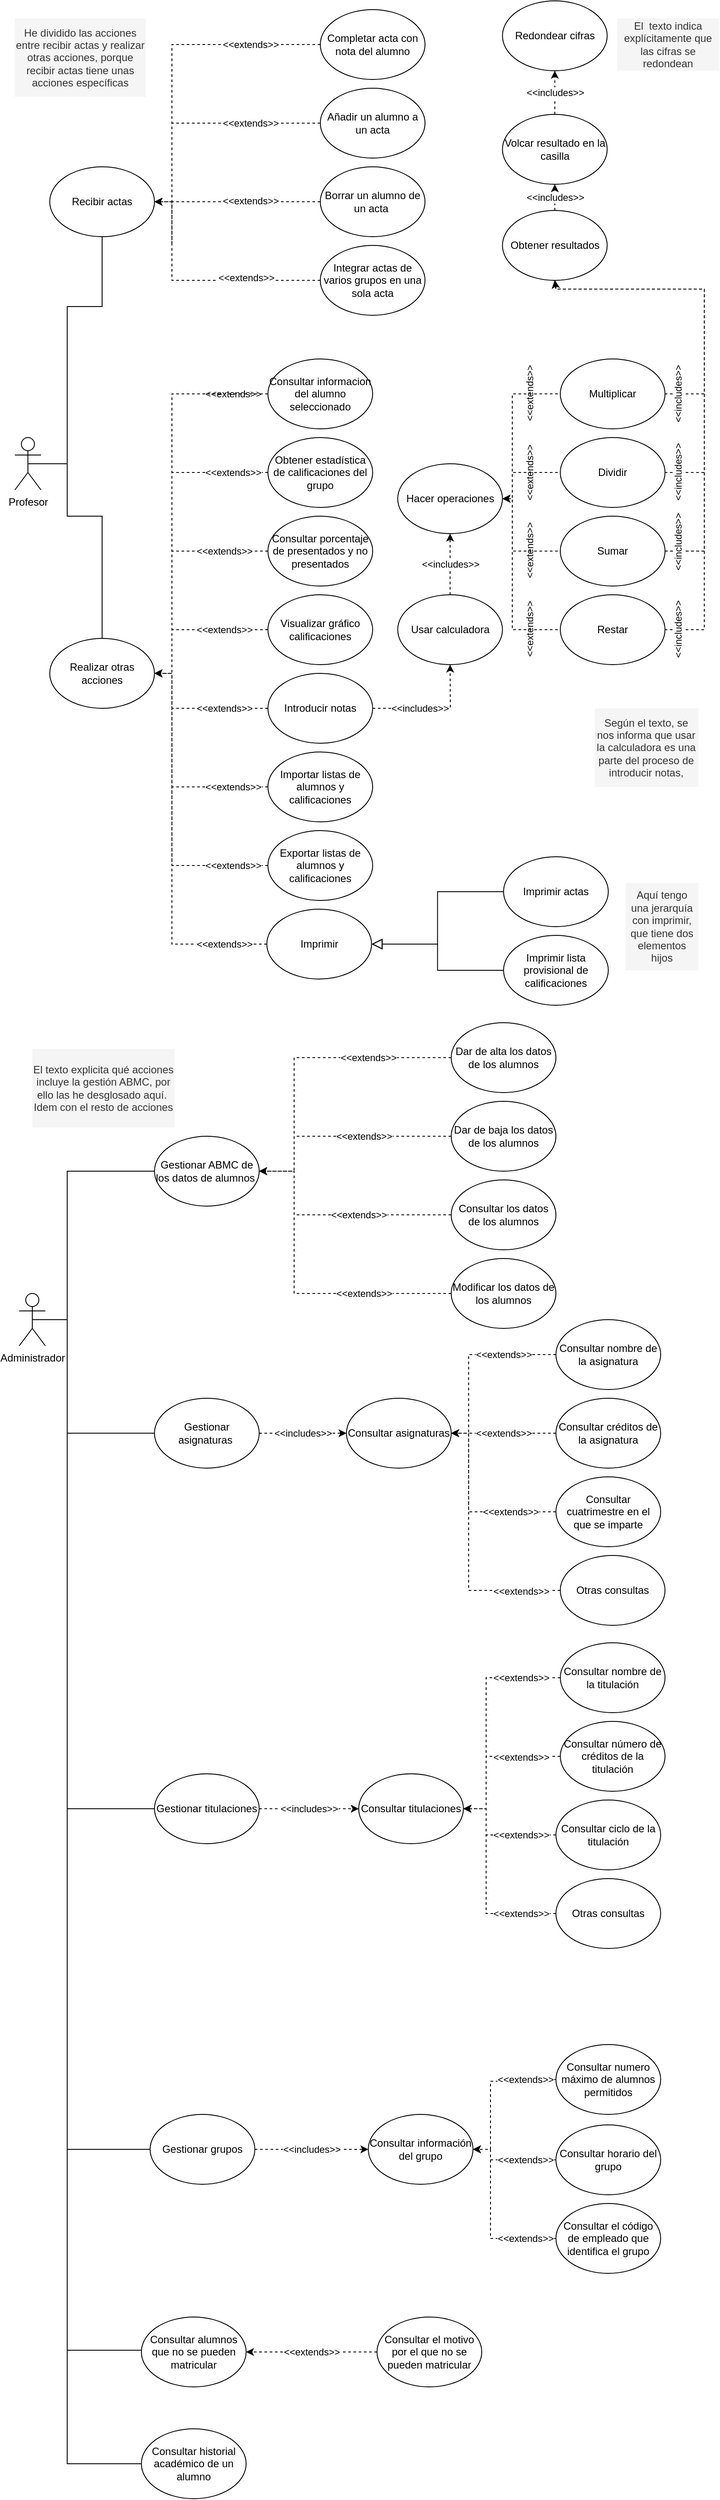 <mxfile version="21.1.2" type="device">
  <diagram name="Página-1" id="BWyiMKpto5maT0TNBfAM">
    <mxGraphModel dx="1480" dy="877" grid="1" gridSize="10" guides="1" tooltips="1" connect="1" arrows="1" fold="1" page="1" pageScale="1" pageWidth="827" pageHeight="1169" math="0" shadow="0">
      <root>
        <mxCell id="0" />
        <mxCell id="1" parent="0" />
        <mxCell id="UTyC7E6PWztFyOUnkN9j-11" value="" style="endArrow=none;html=1;rounded=0;exitX=0.5;exitY=1;exitDx=0;exitDy=0;dashed=1;entryX=1;entryY=0.5;entryDx=0;entryDy=0;endFill=0;" parent="1" source="UTyC7E6PWztFyOUnkN9j-17" target="UTyC7E6PWztFyOUnkN9j-6" edge="1">
          <mxGeometry relative="1" as="geometry">
            <mxPoint x="650" y="310" as="sourcePoint" />
            <mxPoint x="544" y="610" as="targetPoint" />
            <Array as="points">
              <mxPoint x="640" y="340" />
              <mxPoint x="810" y="340" />
              <mxPoint x="810" y="480" />
              <mxPoint x="810" y="640" />
            </Array>
          </mxGeometry>
        </mxCell>
        <mxCell id="UTyC7E6PWztFyOUnkN9j-12" value="&amp;lt;&amp;lt;extends&amp;gt;&amp;gt;" style="edgeLabel;resizable=0;html=1;align=center;verticalAlign=middle;rotation=270;" parent="UTyC7E6PWztFyOUnkN9j-11" connectable="0" vertex="1">
          <mxGeometry relative="1" as="geometry">
            <mxPoint x="-200" y="307" as="offset" />
          </mxGeometry>
        </mxCell>
        <mxCell id="UTyC7E6PWztFyOUnkN9j-15" value="" style="endArrow=none;html=1;rounded=0;dashed=1;exitX=0.5;exitY=1;exitDx=0;exitDy=0;entryX=1;entryY=0.5;entryDx=0;entryDy=0;startArrow=classic;startFill=1;endFill=0;" parent="1" source="UTyC7E6PWztFyOUnkN9j-17" target="UTyC7E6PWztFyOUnkN9j-10" edge="1">
          <mxGeometry relative="1" as="geometry">
            <mxPoint x="670" y="330" as="sourcePoint" />
            <mxPoint x="730" y="420" as="targetPoint" />
            <Array as="points">
              <mxPoint x="640" y="340" />
              <mxPoint x="720" y="340" />
              <mxPoint x="810" y="340" />
              <mxPoint x="810" y="460" />
            </Array>
          </mxGeometry>
        </mxCell>
        <mxCell id="UTyC7E6PWztFyOUnkN9j-16" value="&amp;lt;&amp;lt;extends&amp;gt;&amp;gt;" style="edgeLabel;resizable=0;html=1;align=center;verticalAlign=middle;rotation=270;" parent="UTyC7E6PWztFyOUnkN9j-15" connectable="0" vertex="1">
          <mxGeometry relative="1" as="geometry">
            <mxPoint x="-193" y="300" as="offset" />
          </mxGeometry>
        </mxCell>
        <mxCell id="feKV-zDJUrqjYpNTKVkU-38" value="" style="endArrow=classic;html=1;rounded=0;entryX=1;entryY=0.5;entryDx=0;entryDy=0;dashed=1;exitX=0;exitY=0.5;exitDx=0;exitDy=0;" parent="1" source="feKV-zDJUrqjYpNTKVkU-21" target="feKV-zDJUrqjYpNTKVkU-10" edge="1">
          <mxGeometry relative="1" as="geometry">
            <mxPoint x="365" y="580" as="sourcePoint" />
            <mxPoint x="234" y="950" as="targetPoint" />
            <Array as="points">
              <mxPoint x="200" y="550" />
              <mxPoint x="200" y="640" />
              <mxPoint x="200" y="720" />
              <mxPoint x="200" y="780" />
            </Array>
          </mxGeometry>
        </mxCell>
        <mxCell id="feKV-zDJUrqjYpNTKVkU-39" value="&amp;lt;&amp;lt;extends&amp;gt;&amp;gt;" style="edgeLabel;resizable=0;html=1;align=center;verticalAlign=middle;fillColor=#FFFFFF;" parent="feKV-zDJUrqjYpNTKVkU-38" connectable="0" vertex="1">
          <mxGeometry relative="1" as="geometry">
            <mxPoint x="70" y="-160" as="offset" />
          </mxGeometry>
        </mxCell>
        <mxCell id="feKV-zDJUrqjYpNTKVkU-36" value="" style="endArrow=classic;html=1;rounded=0;entryX=1;entryY=0.5;entryDx=0;entryDy=0;exitX=0;exitY=0.5;exitDx=0;exitDy=0;dashed=1;" parent="1" source="feKV-zDJUrqjYpNTKVkU-20" target="feKV-zDJUrqjYpNTKVkU-10" edge="1">
          <mxGeometry relative="1" as="geometry">
            <mxPoint x="549" y="590" as="sourcePoint" />
            <mxPoint x="235" y="941.6" as="targetPoint" />
            <Array as="points">
              <mxPoint x="240" y="460" />
              <mxPoint x="200" y="460" />
              <mxPoint x="200" y="480" />
              <mxPoint x="200" y="660" />
              <mxPoint x="200" y="780" />
            </Array>
          </mxGeometry>
        </mxCell>
        <mxCell id="feKV-zDJUrqjYpNTKVkU-37" value="&amp;lt;&amp;lt;extends&amp;gt;&amp;gt;" style="edgeLabel;resizable=0;html=1;align=center;verticalAlign=middle;" parent="feKV-zDJUrqjYpNTKVkU-36" connectable="0" vertex="1">
          <mxGeometry relative="1" as="geometry">
            <mxPoint x="70" y="-25" as="offset" />
          </mxGeometry>
        </mxCell>
        <mxCell id="feKV-zDJUrqjYpNTKVkU-1" value="Profesor" style="shape=umlActor;verticalLabelPosition=bottom;verticalAlign=top;html=1;outlineConnect=0;" parent="1" vertex="1">
          <mxGeometry x="20" y="510" width="30" height="60" as="geometry" />
        </mxCell>
        <mxCell id="feKV-zDJUrqjYpNTKVkU-9" style="edgeStyle=orthogonalEdgeStyle;rounded=0;orthogonalLoop=1;jettySize=auto;html=1;endArrow=none;endFill=0;entryX=0.5;entryY=0.5;entryDx=0;entryDy=0;entryPerimeter=0;exitX=0.5;exitY=1;exitDx=0;exitDy=0;" parent="1" source="feKV-zDJUrqjYpNTKVkU-2" target="feKV-zDJUrqjYpNTKVkU-1" edge="1">
          <mxGeometry relative="1" as="geometry">
            <Array as="points">
              <mxPoint x="120" y="360" />
              <mxPoint x="80" y="360" />
              <mxPoint x="80" y="540" />
            </Array>
            <mxPoint x="100" y="500" as="targetPoint" />
          </mxGeometry>
        </mxCell>
        <mxCell id="feKV-zDJUrqjYpNTKVkU-2" value="Recibir actas" style="ellipse;whiteSpace=wrap;html=1;" parent="1" vertex="1">
          <mxGeometry x="60" y="200" width="120" height="80" as="geometry" />
        </mxCell>
        <mxCell id="feKV-zDJUrqjYpNTKVkU-3" value="Completar acta con nota del alumno" style="ellipse;whiteSpace=wrap;html=1;" parent="1" vertex="1">
          <mxGeometry x="370.0" y="20.0" width="120" height="80" as="geometry" />
        </mxCell>
        <mxCell id="feKV-zDJUrqjYpNTKVkU-4" value="Añadir un alumno a un acta" style="ellipse;whiteSpace=wrap;html=1;" parent="1" vertex="1">
          <mxGeometry x="370" y="110" width="120" height="80" as="geometry" />
        </mxCell>
        <mxCell id="feKV-zDJUrqjYpNTKVkU-5" value="Borrar un alumno de un acta&amp;nbsp;" style="ellipse;whiteSpace=wrap;html=1;" parent="1" vertex="1">
          <mxGeometry x="370" y="200" width="120" height="80" as="geometry" />
        </mxCell>
        <mxCell id="feKV-zDJUrqjYpNTKVkU-18" style="edgeStyle=orthogonalEdgeStyle;rounded=0;orthogonalLoop=1;jettySize=auto;html=1;endArrow=none;endFill=0;exitX=0.5;exitY=0;exitDx=0;exitDy=0;" parent="1" source="feKV-zDJUrqjYpNTKVkU-10" edge="1">
          <mxGeometry relative="1" as="geometry">
            <Array as="points">
              <mxPoint x="120" y="600" />
              <mxPoint x="80" y="600" />
              <mxPoint x="80" y="540" />
            </Array>
            <mxPoint x="60" y="540" as="targetPoint" />
          </mxGeometry>
        </mxCell>
        <mxCell id="feKV-zDJUrqjYpNTKVkU-10" value="Realizar otras acciones" style="ellipse;whiteSpace=wrap;html=1;" parent="1" vertex="1">
          <mxGeometry x="60" y="740" width="120" height="80" as="geometry" />
        </mxCell>
        <mxCell id="feKV-zDJUrqjYpNTKVkU-12" value="" style="endArrow=classic;html=1;rounded=0;entryX=1;entryY=0.5;entryDx=0;entryDy=0;exitX=0;exitY=0.5;exitDx=0;exitDy=0;dashed=1;" parent="1" source="feKV-zDJUrqjYpNTKVkU-3" target="feKV-zDJUrqjYpNTKVkU-2" edge="1">
          <mxGeometry relative="1" as="geometry">
            <mxPoint x="290" y="340" as="sourcePoint" />
            <mxPoint x="390" y="340" as="targetPoint" />
            <Array as="points">
              <mxPoint x="200" y="60" />
              <mxPoint x="200" y="126" />
              <mxPoint x="200" y="180" />
              <mxPoint x="200" y="290" />
              <mxPoint x="200" y="240" />
            </Array>
          </mxGeometry>
        </mxCell>
        <mxCell id="feKV-zDJUrqjYpNTKVkU-13" value="&amp;lt;&amp;lt;extends&amp;gt;&amp;gt;" style="edgeLabel;resizable=0;html=1;align=center;verticalAlign=middle;" parent="feKV-zDJUrqjYpNTKVkU-12" connectable="0" vertex="1">
          <mxGeometry relative="1" as="geometry">
            <mxPoint x="90" y="-65" as="offset" />
          </mxGeometry>
        </mxCell>
        <mxCell id="feKV-zDJUrqjYpNTKVkU-14" value="" style="endArrow=classic;html=1;rounded=0;entryX=1;entryY=0.5;entryDx=0;entryDy=0;exitX=0;exitY=0.5;exitDx=0;exitDy=0;dashed=1;" parent="1" source="feKV-zDJUrqjYpNTKVkU-5" target="feKV-zDJUrqjYpNTKVkU-2" edge="1">
          <mxGeometry relative="1" as="geometry">
            <mxPoint x="420" y="160" as="sourcePoint" />
            <mxPoint x="250" y="160" as="targetPoint" />
            <Array as="points" />
          </mxGeometry>
        </mxCell>
        <mxCell id="feKV-zDJUrqjYpNTKVkU-15" value="&amp;lt;&amp;lt;extends&amp;gt;&amp;gt;" style="edgeLabel;resizable=0;html=1;align=center;verticalAlign=middle;" parent="feKV-zDJUrqjYpNTKVkU-14" connectable="0" vertex="1">
          <mxGeometry relative="1" as="geometry">
            <mxPoint x="15" y="-1" as="offset" />
          </mxGeometry>
        </mxCell>
        <mxCell id="feKV-zDJUrqjYpNTKVkU-16" value="" style="endArrow=classic;html=1;rounded=0;exitX=0;exitY=0.5;exitDx=0;exitDy=0;dashed=1;entryX=1;entryY=0.5;entryDx=0;entryDy=0;" parent="1" source="feKV-zDJUrqjYpNTKVkU-4" target="feKV-zDJUrqjYpNTKVkU-2" edge="1">
          <mxGeometry relative="1" as="geometry">
            <mxPoint x="430" y="170" as="sourcePoint" />
            <mxPoint x="240" y="150" as="targetPoint" />
            <Array as="points">
              <mxPoint x="200" y="150" />
              <mxPoint x="200" y="210" />
              <mxPoint x="200" y="290" />
              <mxPoint x="200" y="240" />
            </Array>
          </mxGeometry>
        </mxCell>
        <mxCell id="feKV-zDJUrqjYpNTKVkU-17" value="&amp;lt;&amp;lt;extends&amp;gt;&amp;gt;" style="edgeLabel;resizable=0;html=1;align=center;verticalAlign=middle;" parent="feKV-zDJUrqjYpNTKVkU-16" connectable="0" vertex="1">
          <mxGeometry relative="1" as="geometry">
            <mxPoint x="90" y="-20" as="offset" />
          </mxGeometry>
        </mxCell>
        <mxCell id="feKV-zDJUrqjYpNTKVkU-20" value="Consultar informacion del alumno seleccionado" style="ellipse;whiteSpace=wrap;html=1;" parent="1" vertex="1">
          <mxGeometry x="310.0" y="420" width="120" height="80" as="geometry" />
        </mxCell>
        <mxCell id="feKV-zDJUrqjYpNTKVkU-21" value="Obtener estadística de calificaciones del grupo" style="ellipse;whiteSpace=wrap;html=1;" parent="1" vertex="1">
          <mxGeometry x="310" y="510" width="120" height="80" as="geometry" />
        </mxCell>
        <mxCell id="feKV-zDJUrqjYpNTKVkU-22" value="Consultar porcentaje de presentados y no presentados" style="ellipse;whiteSpace=wrap;html=1;" parent="1" vertex="1">
          <mxGeometry x="310" y="600" width="120" height="80" as="geometry" />
        </mxCell>
        <mxCell id="feKV-zDJUrqjYpNTKVkU-23" value="Visualizar gráfico calificaciones" style="ellipse;whiteSpace=wrap;html=1;" parent="1" vertex="1">
          <mxGeometry x="310.0" y="690" width="120" height="80" as="geometry" />
        </mxCell>
        <mxCell id="feKV-zDJUrqjYpNTKVkU-24" value="Usar calculadora" style="ellipse;whiteSpace=wrap;html=1;" parent="1" vertex="1">
          <mxGeometry x="458.74" y="690" width="120" height="80" as="geometry" />
        </mxCell>
        <mxCell id="feKV-zDJUrqjYpNTKVkU-25" value="Introducir notas" style="ellipse;whiteSpace=wrap;html=1;" parent="1" vertex="1">
          <mxGeometry x="310" y="780" width="120" height="80" as="geometry" />
        </mxCell>
        <mxCell id="feKV-zDJUrqjYpNTKVkU-26" value="Volcar resultado en la casilla" style="ellipse;whiteSpace=wrap;html=1;" parent="1" vertex="1">
          <mxGeometry x="578.74" y="140" width="120" height="80" as="geometry" />
        </mxCell>
        <mxCell id="feKV-zDJUrqjYpNTKVkU-27" value="Redondear cifras" style="ellipse;whiteSpace=wrap;html=1;" parent="1" vertex="1">
          <mxGeometry x="578.74" y="10" width="120" height="80" as="geometry" />
        </mxCell>
        <mxCell id="feKV-zDJUrqjYpNTKVkU-28" value="Importar listas de alumnos y calificaciones" style="ellipse;whiteSpace=wrap;html=1;" parent="1" vertex="1">
          <mxGeometry x="310" y="870" width="120" height="80" as="geometry" />
        </mxCell>
        <mxCell id="feKV-zDJUrqjYpNTKVkU-29" value="Exportar listas de alumnos y calificaciones" style="ellipse;whiteSpace=wrap;html=1;" parent="1" vertex="1">
          <mxGeometry x="310" y="960" width="120" height="80" as="geometry" />
        </mxCell>
        <mxCell id="feKV-zDJUrqjYpNTKVkU-30" value="Imprimir" style="ellipse;whiteSpace=wrap;html=1;" parent="1" vertex="1">
          <mxGeometry x="308.74" y="1050" width="120" height="80" as="geometry" />
        </mxCell>
        <mxCell id="feKV-zDJUrqjYpNTKVkU-33" value="Integrar actas de varios grupos en una sola acta" style="ellipse;whiteSpace=wrap;html=1;" parent="1" vertex="1">
          <mxGeometry x="370" y="290" width="120" height="80" as="geometry" />
        </mxCell>
        <mxCell id="feKV-zDJUrqjYpNTKVkU-34" value="" style="endArrow=classic;html=1;rounded=0;entryX=1;entryY=0.5;entryDx=0;entryDy=0;exitX=0;exitY=0.5;exitDx=0;exitDy=0;dashed=1;" parent="1" source="feKV-zDJUrqjYpNTKVkU-33" target="feKV-zDJUrqjYpNTKVkU-2" edge="1">
          <mxGeometry relative="1" as="geometry">
            <mxPoint x="470" y="270" as="sourcePoint" />
            <mxPoint x="250" y="160" as="targetPoint" />
            <Array as="points">
              <mxPoint x="210" y="330" />
              <mxPoint x="200" y="330" />
              <mxPoint x="200" y="290" />
              <mxPoint x="200" y="240" />
            </Array>
          </mxGeometry>
        </mxCell>
        <mxCell id="feKV-zDJUrqjYpNTKVkU-35" value="&amp;lt;&amp;lt;extends&amp;gt;&amp;gt;" style="edgeLabel;resizable=0;html=1;align=center;verticalAlign=middle;" parent="feKV-zDJUrqjYpNTKVkU-34" connectable="0" vertex="1">
          <mxGeometry relative="1" as="geometry">
            <mxPoint x="55" y="-3" as="offset" />
          </mxGeometry>
        </mxCell>
        <mxCell id="feKV-zDJUrqjYpNTKVkU-40" value="" style="endArrow=classic;html=1;rounded=0;exitX=0;exitY=0.5;exitDx=0;exitDy=0;dashed=1;entryX=1;entryY=0.5;entryDx=0;entryDy=0;" parent="1" source="feKV-zDJUrqjYpNTKVkU-22" target="feKV-zDJUrqjYpNTKVkU-10" edge="1">
          <mxGeometry relative="1" as="geometry">
            <mxPoint x="392" y="690" as="sourcePoint" />
            <mxPoint x="235.0" y="950" as="targetPoint" />
            <Array as="points">
              <mxPoint x="200" y="640" />
              <mxPoint x="200" y="720" />
              <mxPoint x="200" y="780" />
            </Array>
          </mxGeometry>
        </mxCell>
        <mxCell id="feKV-zDJUrqjYpNTKVkU-41" value="&amp;lt;&amp;lt;extends&amp;gt;&amp;gt;" style="edgeLabel;resizable=0;html=1;align=center;verticalAlign=middle;" parent="feKV-zDJUrqjYpNTKVkU-40" connectable="0" vertex="1">
          <mxGeometry relative="1" as="geometry">
            <mxPoint x="60" y="-25" as="offset" />
          </mxGeometry>
        </mxCell>
        <mxCell id="feKV-zDJUrqjYpNTKVkU-42" value="" style="endArrow=classic;html=1;rounded=0;entryX=1;entryY=0.5;entryDx=0;entryDy=0;exitX=0;exitY=0.5;exitDx=0;exitDy=0;dashed=1;" parent="1" source="feKV-zDJUrqjYpNTKVkU-23" target="feKV-zDJUrqjYpNTKVkU-10" edge="1">
          <mxGeometry relative="1" as="geometry">
            <mxPoint x="390" y="749" as="sourcePoint" />
            <mxPoint x="230" y="950" as="targetPoint" />
            <Array as="points">
              <mxPoint x="230" y="730" />
              <mxPoint x="200" y="730" />
              <mxPoint x="200" y="780" />
            </Array>
          </mxGeometry>
        </mxCell>
        <mxCell id="feKV-zDJUrqjYpNTKVkU-43" value="&amp;lt;&amp;lt;extends&amp;gt;&amp;gt;" style="edgeLabel;resizable=0;html=1;align=center;verticalAlign=middle;" parent="feKV-zDJUrqjYpNTKVkU-42" connectable="0" vertex="1">
          <mxGeometry relative="1" as="geometry">
            <mxPoint x="40" as="offset" />
          </mxGeometry>
        </mxCell>
        <mxCell id="feKV-zDJUrqjYpNTKVkU-44" value="" style="endArrow=classic;html=1;rounded=0;entryX=1;entryY=0.5;entryDx=0;entryDy=0;exitX=0;exitY=0.5;exitDx=0;exitDy=0;dashed=1;" parent="1" source="feKV-zDJUrqjYpNTKVkU-25" target="feKV-zDJUrqjYpNTKVkU-10" edge="1">
          <mxGeometry relative="1" as="geometry">
            <mxPoint x="449" y="820" as="sourcePoint" />
            <mxPoint x="235.0" y="950" as="targetPoint" />
            <Array as="points">
              <mxPoint x="200" y="820" />
              <mxPoint x="200" y="780" />
            </Array>
          </mxGeometry>
        </mxCell>
        <mxCell id="feKV-zDJUrqjYpNTKVkU-45" value="&amp;lt;&amp;lt;extends&amp;gt;&amp;gt;" style="edgeLabel;resizable=0;html=1;align=center;verticalAlign=middle;" parent="feKV-zDJUrqjYpNTKVkU-44" connectable="0" vertex="1">
          <mxGeometry relative="1" as="geometry">
            <mxPoint x="35" as="offset" />
          </mxGeometry>
        </mxCell>
        <mxCell id="feKV-zDJUrqjYpNTKVkU-46" value="" style="endArrow=classic;html=1;rounded=0;exitX=0;exitY=0.5;exitDx=0;exitDy=0;dashed=1;entryX=1;entryY=0.5;entryDx=0;entryDy=0;" parent="1" source="feKV-zDJUrqjYpNTKVkU-28" target="feKV-zDJUrqjYpNTKVkU-10" edge="1">
          <mxGeometry relative="1" as="geometry">
            <mxPoint x="419" y="900" as="sourcePoint" />
            <mxPoint x="120" y="900" as="targetPoint" />
            <Array as="points">
              <mxPoint x="200" y="910" />
              <mxPoint x="200" y="780" />
            </Array>
          </mxGeometry>
        </mxCell>
        <mxCell id="feKV-zDJUrqjYpNTKVkU-47" value="&amp;lt;&amp;lt;extends&amp;gt;&amp;gt;" style="edgeLabel;resizable=0;html=1;align=center;verticalAlign=middle;" parent="feKV-zDJUrqjYpNTKVkU-46" connectable="0" vertex="1">
          <mxGeometry relative="1" as="geometry">
            <mxPoint x="70" y="20" as="offset" />
          </mxGeometry>
        </mxCell>
        <mxCell id="feKV-zDJUrqjYpNTKVkU-48" value="" style="endArrow=classic;html=1;rounded=0;entryX=1;entryY=0.5;entryDx=0;entryDy=0;exitX=0;exitY=0.5;exitDx=0;exitDy=0;dashed=1;" parent="1" source="feKV-zDJUrqjYpNTKVkU-29" target="feKV-zDJUrqjYpNTKVkU-10" edge="1">
          <mxGeometry relative="1" as="geometry">
            <mxPoint x="419" y="1020" as="sourcePoint" />
            <mxPoint x="235.0" y="950" as="targetPoint" />
            <Array as="points">
              <mxPoint x="200" y="1000" />
              <mxPoint x="200" y="780" />
            </Array>
          </mxGeometry>
        </mxCell>
        <mxCell id="feKV-zDJUrqjYpNTKVkU-49" value="&amp;lt;&amp;lt;extends&amp;gt;&amp;gt;" style="edgeLabel;resizable=0;html=1;align=center;verticalAlign=middle;" parent="feKV-zDJUrqjYpNTKVkU-48" connectable="0" vertex="1">
          <mxGeometry relative="1" as="geometry">
            <mxPoint x="70" y="65" as="offset" />
          </mxGeometry>
        </mxCell>
        <mxCell id="feKV-zDJUrqjYpNTKVkU-50" value="" style="endArrow=classic;html=1;rounded=0;entryX=1;entryY=0.5;entryDx=0;entryDy=0;exitX=0;exitY=0.5;exitDx=0;exitDy=0;dashed=1;" parent="1" source="feKV-zDJUrqjYpNTKVkU-30" target="feKV-zDJUrqjYpNTKVkU-10" edge="1">
          <mxGeometry relative="1" as="geometry">
            <mxPoint x="365" y="1100" as="sourcePoint" />
            <mxPoint x="230.0" y="780" as="targetPoint" />
            <Array as="points">
              <mxPoint x="200" y="1090" />
              <mxPoint x="200" y="1040" />
              <mxPoint x="200" y="780" />
            </Array>
          </mxGeometry>
        </mxCell>
        <mxCell id="feKV-zDJUrqjYpNTKVkU-51" value="&amp;lt;&amp;lt;extends&amp;gt;&amp;gt;" style="edgeLabel;resizable=0;html=1;align=center;verticalAlign=middle;" parent="feKV-zDJUrqjYpNTKVkU-50" connectable="0" vertex="1">
          <mxGeometry relative="1" as="geometry">
            <mxPoint x="60" y="111" as="offset" />
          </mxGeometry>
        </mxCell>
        <mxCell id="feKV-zDJUrqjYpNTKVkU-56" value="" style="endArrow=classic;html=1;rounded=0;entryX=0.5;entryY=1;entryDx=0;entryDy=0;exitX=1;exitY=0.5;exitDx=0;exitDy=0;dashed=1;" parent="1" source="feKV-zDJUrqjYpNTKVkU-25" target="feKV-zDJUrqjYpNTKVkU-24" edge="1">
          <mxGeometry relative="1" as="geometry">
            <mxPoint x="732.59" y="870" as="sourcePoint" />
            <mxPoint x="624.16" y="910.4" as="targetPoint" />
            <Array as="points">
              <mxPoint x="519" y="820" />
            </Array>
          </mxGeometry>
        </mxCell>
        <mxCell id="feKV-zDJUrqjYpNTKVkU-57" value="&amp;lt;&amp;lt;includes&amp;gt;&amp;gt;" style="edgeLabel;resizable=0;html=1;align=center;verticalAlign=middle;" parent="feKV-zDJUrqjYpNTKVkU-56" connectable="0" vertex="1">
          <mxGeometry relative="1" as="geometry">
            <mxPoint x="-16" as="offset" />
          </mxGeometry>
        </mxCell>
        <mxCell id="feKV-zDJUrqjYpNTKVkU-58" value="" style="endArrow=classic;html=1;rounded=0;entryX=0.5;entryY=1;entryDx=0;entryDy=0;exitX=0.5;exitY=0;exitDx=0;exitDy=0;dashed=1;" parent="1" source="feKV-zDJUrqjYpNTKVkU-26" target="feKV-zDJUrqjYpNTKVkU-27" edge="1">
          <mxGeometry relative="1" as="geometry">
            <mxPoint x="910" y="380" as="sourcePoint" />
            <mxPoint x="1020" y="379.5" as="targetPoint" />
          </mxGeometry>
        </mxCell>
        <mxCell id="feKV-zDJUrqjYpNTKVkU-59" value="&amp;lt;&amp;lt;includes&amp;gt;&amp;gt;" style="edgeLabel;resizable=0;html=1;align=center;verticalAlign=middle;" parent="feKV-zDJUrqjYpNTKVkU-58" connectable="0" vertex="1">
          <mxGeometry relative="1" as="geometry" />
        </mxCell>
        <mxCell id="feKV-zDJUrqjYpNTKVkU-60" value="" style="endArrow=none;html=1;rounded=0;exitX=0.5;exitY=1;exitDx=0;exitDy=0;dashed=1;entryX=1;entryY=0.5;entryDx=0;entryDy=0;startArrow=classic;startFill=1;endFill=0;" parent="1" source="UTyC7E6PWztFyOUnkN9j-17" target="UTyC7E6PWztFyOUnkN9j-7" edge="1">
          <mxGeometry relative="1" as="geometry">
            <mxPoint x="570" y="350" as="sourcePoint" />
            <mxPoint x="683.2" y="480" as="targetPoint" />
            <Array as="points">
              <mxPoint x="640" y="340" />
              <mxPoint x="810" y="340" />
              <mxPoint x="810" y="440" />
              <mxPoint x="810" y="580" />
              <mxPoint x="810" y="730" />
            </Array>
          </mxGeometry>
        </mxCell>
        <mxCell id="feKV-zDJUrqjYpNTKVkU-62" value="Administrador" style="shape=umlActor;verticalLabelPosition=bottom;verticalAlign=top;html=1;outlineConnect=0;" parent="1" vertex="1">
          <mxGeometry x="25" y="1490" width="30" height="60" as="geometry" />
        </mxCell>
        <mxCell id="feKV-zDJUrqjYpNTKVkU-65" style="edgeStyle=orthogonalEdgeStyle;rounded=0;orthogonalLoop=1;jettySize=auto;html=1;endArrow=none;endFill=0;" parent="1" source="feKV-zDJUrqjYpNTKVkU-64" target="feKV-zDJUrqjYpNTKVkU-62" edge="1">
          <mxGeometry relative="1" as="geometry">
            <Array as="points">
              <mxPoint x="80" y="1350" />
              <mxPoint x="80" y="1520" />
            </Array>
          </mxGeometry>
        </mxCell>
        <mxCell id="feKV-zDJUrqjYpNTKVkU-64" value="Gestionar ABMC de los datos de alumnos&amp;nbsp;" style="ellipse;whiteSpace=wrap;html=1;" parent="1" vertex="1">
          <mxGeometry x="180" y="1310" width="120" height="80" as="geometry" />
        </mxCell>
        <mxCell id="feKV-zDJUrqjYpNTKVkU-67" style="edgeStyle=orthogonalEdgeStyle;rounded=0;orthogonalLoop=1;jettySize=auto;html=1;endArrow=none;endFill=0;entryX=0.5;entryY=0.5;entryDx=0;entryDy=0;entryPerimeter=0;exitX=0;exitY=0.5;exitDx=0;exitDy=0;" parent="1" source="feKV-zDJUrqjYpNTKVkU-66" target="feKV-zDJUrqjYpNTKVkU-62" edge="1">
          <mxGeometry relative="1" as="geometry">
            <mxPoint x="80" y="1310" as="targetPoint" />
            <Array as="points">
              <mxPoint x="80" y="1650" />
              <mxPoint x="80" y="1520" />
            </Array>
          </mxGeometry>
        </mxCell>
        <mxCell id="feKV-zDJUrqjYpNTKVkU-66" value="Gestionar asignaturas&amp;nbsp;" style="ellipse;whiteSpace=wrap;html=1;" parent="1" vertex="1">
          <mxGeometry x="180" y="1610" width="120" height="80" as="geometry" />
        </mxCell>
        <mxCell id="feKV-zDJUrqjYpNTKVkU-69" style="edgeStyle=orthogonalEdgeStyle;rounded=0;orthogonalLoop=1;jettySize=auto;html=1;entryX=0.5;entryY=0.5;entryDx=0;entryDy=0;entryPerimeter=0;endArrow=none;endFill=0;exitX=0;exitY=0.5;exitDx=0;exitDy=0;" parent="1" source="feKV-zDJUrqjYpNTKVkU-70" target="feKV-zDJUrqjYpNTKVkU-62" edge="1">
          <mxGeometry relative="1" as="geometry">
            <Array as="points">
              <mxPoint x="80" y="2470" />
              <mxPoint x="80" y="1520" />
            </Array>
          </mxGeometry>
        </mxCell>
        <mxCell id="R31duQRiY52IZpwxVwha-8" style="edgeStyle=orthogonalEdgeStyle;rounded=0;orthogonalLoop=1;jettySize=auto;html=1;entryX=0.5;entryY=0.5;entryDx=0;entryDy=0;entryPerimeter=0;endArrow=none;endFill=0;" parent="1" source="feKV-zDJUrqjYpNTKVkU-68" target="feKV-zDJUrqjYpNTKVkU-62" edge="1">
          <mxGeometry relative="1" as="geometry">
            <Array as="points">
              <mxPoint x="80" y="2080" />
              <mxPoint x="80" y="1520" />
            </Array>
          </mxGeometry>
        </mxCell>
        <mxCell id="feKV-zDJUrqjYpNTKVkU-68" value="Gestionar titulaciones" style="ellipse;whiteSpace=wrap;html=1;" parent="1" vertex="1">
          <mxGeometry x="180" y="2040" width="120" height="80" as="geometry" />
        </mxCell>
        <mxCell id="feKV-zDJUrqjYpNTKVkU-70" value="Gestionar grupos" style="ellipse;whiteSpace=wrap;html=1;" parent="1" vertex="1">
          <mxGeometry x="175" y="2430" width="120" height="80" as="geometry" />
        </mxCell>
        <mxCell id="feKV-zDJUrqjYpNTKVkU-71" value="Consultar información del grupo" style="ellipse;whiteSpace=wrap;html=1;" parent="1" vertex="1">
          <mxGeometry x="425.0" y="2430" width="120" height="80" as="geometry" />
        </mxCell>
        <mxCell id="feKV-zDJUrqjYpNTKVkU-76" style="edgeStyle=orthogonalEdgeStyle;rounded=0;orthogonalLoop=1;jettySize=auto;html=1;entryX=0.5;entryY=0.5;entryDx=0;entryDy=0;entryPerimeter=0;endArrow=none;endFill=0;" parent="1" source="feKV-zDJUrqjYpNTKVkU-75" target="feKV-zDJUrqjYpNTKVkU-62" edge="1">
          <mxGeometry relative="1" as="geometry">
            <Array as="points">
              <mxPoint x="80" y="2700" />
              <mxPoint x="80" y="1520" />
            </Array>
          </mxGeometry>
        </mxCell>
        <mxCell id="feKV-zDJUrqjYpNTKVkU-78" style="edgeStyle=orthogonalEdgeStyle;rounded=0;orthogonalLoop=1;jettySize=auto;html=1;entryX=0.5;entryY=0.5;entryDx=0;entryDy=0;entryPerimeter=0;endArrow=none;endFill=0;exitX=0;exitY=0.5;exitDx=0;exitDy=0;" parent="1" source="feKV-zDJUrqjYpNTKVkU-77" target="feKV-zDJUrqjYpNTKVkU-62" edge="1">
          <mxGeometry relative="1" as="geometry">
            <Array as="points">
              <mxPoint x="80" y="2830" />
              <mxPoint x="80" y="1520" />
            </Array>
          </mxGeometry>
        </mxCell>
        <mxCell id="feKV-zDJUrqjYpNTKVkU-77" value="Consultar historial académico de un alumno" style="ellipse;whiteSpace=wrap;html=1;" parent="1" vertex="1">
          <mxGeometry x="165" y="2790" width="120" height="80" as="geometry" />
        </mxCell>
        <mxCell id="feKV-zDJUrqjYpNTKVkU-75" value="Consultar alumnos que no se pueden matricular" style="ellipse;whiteSpace=wrap;html=1;" parent="1" vertex="1">
          <mxGeometry x="165" y="2662" width="120" height="80" as="geometry" />
        </mxCell>
        <mxCell id="LgGnkae2Ab4-8PAaTdeq-2" value="He dividido las acciones entre recibir actas y realizar otras acciones, porque recibir actas tiene unas acciones específicas" style="text;html=1;strokeColor=none;fillColor=#f5f5f5;align=center;verticalAlign=middle;whiteSpace=wrap;rounded=0;fontColor=#333333;" parent="1" vertex="1">
          <mxGeometry x="20" y="30" width="150" height="90" as="geometry" />
        </mxCell>
        <mxCell id="LgGnkae2Ab4-8PAaTdeq-4" value="Según el texto, se nos informa que usar la calculadora es una parte del proceso de introducir notas," style="text;html=1;strokeColor=none;fillColor=#f5f5f5;align=center;verticalAlign=middle;whiteSpace=wrap;rounded=0;fontColor=#333333;" parent="1" vertex="1">
          <mxGeometry x="684.46" y="820" width="118.74" height="90" as="geometry" />
        </mxCell>
        <mxCell id="LgGnkae2Ab4-8PAaTdeq-6" value="El&amp;nbsp; texto indica explícitamente que las cifras se redondean" style="text;html=1;strokeColor=none;fillColor=#f5f5f5;align=center;verticalAlign=middle;whiteSpace=wrap;rounded=0;fontColor=#333333;" parent="1" vertex="1">
          <mxGeometry x="710" y="30" width="116.79" height="60" as="geometry" />
        </mxCell>
        <mxCell id="LgGnkae2Ab4-8PAaTdeq-7" value="Dar de alta los datos de los alumnos" style="ellipse;whiteSpace=wrap;html=1;" parent="1" vertex="1">
          <mxGeometry x="520" y="1180" width="120" height="80" as="geometry" />
        </mxCell>
        <mxCell id="LgGnkae2Ab4-8PAaTdeq-9" value="Dar de baja los datos de los alumnos" style="ellipse;whiteSpace=wrap;html=1;" parent="1" vertex="1">
          <mxGeometry x="520" y="1270" width="120" height="80" as="geometry" />
        </mxCell>
        <mxCell id="LgGnkae2Ab4-8PAaTdeq-10" value="Modificar los datos de los alumnos" style="ellipse;whiteSpace=wrap;html=1;" parent="1" vertex="1">
          <mxGeometry x="520" y="1450" width="120" height="80" as="geometry" />
        </mxCell>
        <mxCell id="LgGnkae2Ab4-8PAaTdeq-11" value="Consultar los datos de los alumnos" style="ellipse;whiteSpace=wrap;html=1;" parent="1" vertex="1">
          <mxGeometry x="520.0" y="1360" width="120" height="80" as="geometry" />
        </mxCell>
        <mxCell id="LgGnkae2Ab4-8PAaTdeq-12" value="El texto explicita qué acciones incluye la gestión ABMC, por ello las he desglosado aquí.&amp;nbsp;&lt;br&gt;Idem con el resto de acciones" style="text;html=1;strokeColor=none;fillColor=#f5f5f5;align=center;verticalAlign=middle;whiteSpace=wrap;rounded=0;fontColor=#333333;" parent="1" vertex="1">
          <mxGeometry x="40" y="1210" width="163" height="90" as="geometry" />
        </mxCell>
        <mxCell id="LgGnkae2Ab4-8PAaTdeq-13" value="Consultar asignaturas" style="ellipse;whiteSpace=wrap;html=1;" parent="1" vertex="1">
          <mxGeometry x="400" y="1610" width="120" height="80" as="geometry" />
        </mxCell>
        <mxCell id="LgGnkae2Ab4-8PAaTdeq-14" value="Consultar nombre de la asignatura" style="ellipse;whiteSpace=wrap;html=1;" parent="1" vertex="1">
          <mxGeometry x="640" y="1520" width="120" height="80" as="geometry" />
        </mxCell>
        <mxCell id="LgGnkae2Ab4-8PAaTdeq-15" value="Consultar créditos de la asignatura" style="ellipse;whiteSpace=wrap;html=1;" parent="1" vertex="1">
          <mxGeometry x="640" y="1610" width="120" height="80" as="geometry" />
        </mxCell>
        <mxCell id="LgGnkae2Ab4-8PAaTdeq-16" value="Consultar cuatrimestre en el que se imparte" style="ellipse;whiteSpace=wrap;html=1;" parent="1" vertex="1">
          <mxGeometry x="640" y="1700" width="120" height="80" as="geometry" />
        </mxCell>
        <mxCell id="LgGnkae2Ab4-8PAaTdeq-17" value="Consultar titulaciones" style="ellipse;whiteSpace=wrap;html=1;" parent="1" vertex="1">
          <mxGeometry x="414" y="2040" width="120" height="80" as="geometry" />
        </mxCell>
        <mxCell id="LgGnkae2Ab4-8PAaTdeq-18" value="" style="endArrow=classic;html=1;rounded=0;exitX=0;exitY=0.5;exitDx=0;exitDy=0;dashed=1;entryX=1;entryY=0.5;entryDx=0;entryDy=0;" parent="1" source="LgGnkae2Ab4-8PAaTdeq-7" target="feKV-zDJUrqjYpNTKVkU-64" edge="1">
          <mxGeometry relative="1" as="geometry">
            <mxPoint x="481" y="1380" as="sourcePoint" />
            <mxPoint x="290" y="1250" as="targetPoint" />
            <Array as="points">
              <mxPoint x="340" y="1220" />
              <mxPoint x="340" y="1350" />
            </Array>
          </mxGeometry>
        </mxCell>
        <mxCell id="LgGnkae2Ab4-8PAaTdeq-19" value="&amp;lt;&amp;lt;extends&amp;gt;&amp;gt;" style="edgeLabel;resizable=0;html=1;align=center;verticalAlign=middle;" parent="LgGnkae2Ab4-8PAaTdeq-18" connectable="0" vertex="1">
          <mxGeometry relative="1" as="geometry">
            <mxPoint x="80" as="offset" />
          </mxGeometry>
        </mxCell>
        <mxCell id="LgGnkae2Ab4-8PAaTdeq-20" value="" style="endArrow=classic;html=1;rounded=0;exitX=0;exitY=0.5;exitDx=0;exitDy=0;dashed=1;entryX=1;entryY=0.5;entryDx=0;entryDy=0;" parent="1" source="LgGnkae2Ab4-8PAaTdeq-9" target="feKV-zDJUrqjYpNTKVkU-64" edge="1">
          <mxGeometry relative="1" as="geometry">
            <mxPoint x="530" y="1230" as="sourcePoint" />
            <mxPoint x="310" y="1360" as="targetPoint" />
            <Array as="points">
              <mxPoint x="340" y="1310" />
              <mxPoint x="340" y="1330" />
              <mxPoint x="340" y="1350" />
              <mxPoint x="330" y="1350" />
            </Array>
          </mxGeometry>
        </mxCell>
        <mxCell id="LgGnkae2Ab4-8PAaTdeq-21" value="&amp;lt;&amp;lt;extends&amp;gt;&amp;gt;" style="edgeLabel;resizable=0;html=1;align=center;verticalAlign=middle;" parent="LgGnkae2Ab4-8PAaTdeq-20" connectable="0" vertex="1">
          <mxGeometry relative="1" as="geometry">
            <mxPoint x="30" as="offset" />
          </mxGeometry>
        </mxCell>
        <mxCell id="LgGnkae2Ab4-8PAaTdeq-22" value="" style="endArrow=classic;html=1;rounded=0;exitX=0;exitY=0.5;exitDx=0;exitDy=0;dashed=1;entryX=1;entryY=0.5;entryDx=0;entryDy=0;" parent="1" source="LgGnkae2Ab4-8PAaTdeq-11" target="feKV-zDJUrqjYpNTKVkU-64" edge="1">
          <mxGeometry relative="1" as="geometry">
            <mxPoint x="530" y="1320" as="sourcePoint" />
            <mxPoint x="310" y="1360" as="targetPoint" />
            <Array as="points">
              <mxPoint x="340" y="1400" />
              <mxPoint x="340" y="1350" />
            </Array>
          </mxGeometry>
        </mxCell>
        <mxCell id="LgGnkae2Ab4-8PAaTdeq-23" value="&amp;lt;&amp;lt;extends&amp;gt;&amp;gt;" style="edgeLabel;resizable=0;html=1;align=center;verticalAlign=middle;" parent="LgGnkae2Ab4-8PAaTdeq-22" connectable="0" vertex="1">
          <mxGeometry relative="1" as="geometry">
            <mxPoint x="29" as="offset" />
          </mxGeometry>
        </mxCell>
        <mxCell id="LgGnkae2Ab4-8PAaTdeq-24" value="" style="endArrow=classic;html=1;rounded=0;exitX=0;exitY=0.5;exitDx=0;exitDy=0;dashed=1;entryX=1;entryY=0.5;entryDx=0;entryDy=0;" parent="1" source="LgGnkae2Ab4-8PAaTdeq-10" target="feKV-zDJUrqjYpNTKVkU-64" edge="1">
          <mxGeometry relative="1" as="geometry">
            <mxPoint x="540" y="1330" as="sourcePoint" />
            <mxPoint x="320" y="1370" as="targetPoint" />
            <Array as="points">
              <mxPoint x="340" y="1490" />
              <mxPoint x="340" y="1350" />
            </Array>
          </mxGeometry>
        </mxCell>
        <mxCell id="LgGnkae2Ab4-8PAaTdeq-25" value="&amp;lt;&amp;lt;extends&amp;gt;&amp;gt;" style="edgeLabel;resizable=0;html=1;align=center;verticalAlign=middle;" parent="LgGnkae2Ab4-8PAaTdeq-24" connectable="0" vertex="1">
          <mxGeometry relative="1" as="geometry">
            <mxPoint x="80" as="offset" />
          </mxGeometry>
        </mxCell>
        <mxCell id="LgGnkae2Ab4-8PAaTdeq-26" value="" style="endArrow=classic;html=1;rounded=0;exitX=0;exitY=0.5;exitDx=0;exitDy=0;dashed=1;entryX=1;entryY=0.5;entryDx=0;entryDy=0;" parent="1" source="LgGnkae2Ab4-8PAaTdeq-14" target="LgGnkae2Ab4-8PAaTdeq-13" edge="1">
          <mxGeometry relative="1" as="geometry">
            <mxPoint x="530" y="1470" as="sourcePoint" />
            <mxPoint x="310" y="1330" as="targetPoint" />
            <Array as="points">
              <mxPoint x="540" y="1560" />
              <mxPoint x="540" y="1650" />
            </Array>
          </mxGeometry>
        </mxCell>
        <mxCell id="LgGnkae2Ab4-8PAaTdeq-27" value="&amp;lt;&amp;lt;extends&amp;gt;&amp;gt;" style="edgeLabel;resizable=0;html=1;align=center;verticalAlign=middle;" parent="LgGnkae2Ab4-8PAaTdeq-26" connectable="0" vertex="1">
          <mxGeometry relative="1" as="geometry">
            <mxPoint x="40" y="-5" as="offset" />
          </mxGeometry>
        </mxCell>
        <mxCell id="LgGnkae2Ab4-8PAaTdeq-28" value="" style="endArrow=classic;html=1;rounded=0;exitX=0;exitY=0.5;exitDx=0;exitDy=0;dashed=1;entryX=1;entryY=0.5;entryDx=0;entryDy=0;" parent="1" source="LgGnkae2Ab4-8PAaTdeq-16" target="LgGnkae2Ab4-8PAaTdeq-13" edge="1">
          <mxGeometry relative="1" as="geometry">
            <mxPoint x="650" y="1570" as="sourcePoint" />
            <mxPoint x="530" y="1660" as="targetPoint" />
            <Array as="points">
              <mxPoint x="540" y="1740" />
              <mxPoint x="540" y="1700" />
              <mxPoint x="540" y="1650" />
            </Array>
          </mxGeometry>
        </mxCell>
        <mxCell id="LgGnkae2Ab4-8PAaTdeq-29" value="&amp;lt;&amp;lt;extends&amp;gt;&amp;gt;" style="edgeLabel;resizable=0;html=1;align=center;verticalAlign=middle;" parent="LgGnkae2Ab4-8PAaTdeq-28" connectable="0" vertex="1">
          <mxGeometry relative="1" as="geometry">
            <mxPoint x="48" y="5" as="offset" />
          </mxGeometry>
        </mxCell>
        <mxCell id="LgGnkae2Ab4-8PAaTdeq-30" value="" style="endArrow=classic;html=1;rounded=0;exitX=0;exitY=0.5;exitDx=0;exitDy=0;dashed=1;entryX=1;entryY=0.5;entryDx=0;entryDy=0;" parent="1" source="LgGnkae2Ab4-8PAaTdeq-15" target="LgGnkae2Ab4-8PAaTdeq-13" edge="1">
          <mxGeometry relative="1" as="geometry">
            <mxPoint x="660" y="1580" as="sourcePoint" />
            <mxPoint x="540" y="1670" as="targetPoint" />
            <Array as="points">
              <mxPoint x="580" y="1650" />
            </Array>
          </mxGeometry>
        </mxCell>
        <mxCell id="LgGnkae2Ab4-8PAaTdeq-31" value="&amp;lt;&amp;lt;extends&amp;gt;&amp;gt;" style="edgeLabel;resizable=0;html=1;align=center;verticalAlign=middle;" parent="LgGnkae2Ab4-8PAaTdeq-30" connectable="0" vertex="1">
          <mxGeometry relative="1" as="geometry">
            <mxPoint as="offset" />
          </mxGeometry>
        </mxCell>
        <mxCell id="LgGnkae2Ab4-8PAaTdeq-32" value="" style="endArrow=classic;html=1;rounded=0;entryX=0;entryY=0.5;entryDx=0;entryDy=0;exitX=1;exitY=0.5;exitDx=0;exitDy=0;dashed=1;" parent="1" source="feKV-zDJUrqjYpNTKVkU-66" target="LgGnkae2Ab4-8PAaTdeq-13" edge="1">
          <mxGeometry relative="1" as="geometry">
            <mxPoint x="250" y="1649.64" as="sourcePoint" />
            <mxPoint x="376" y="1649.64" as="targetPoint" />
          </mxGeometry>
        </mxCell>
        <mxCell id="LgGnkae2Ab4-8PAaTdeq-33" value="&amp;lt;&amp;lt;includes&amp;gt;&amp;gt;" style="edgeLabel;resizable=0;html=1;align=center;verticalAlign=middle;" parent="LgGnkae2Ab4-8PAaTdeq-32" connectable="0" vertex="1">
          <mxGeometry relative="1" as="geometry" />
        </mxCell>
        <mxCell id="LgGnkae2Ab4-8PAaTdeq-34" value="Consultar nombre de la titulación" style="ellipse;whiteSpace=wrap;html=1;" parent="1" vertex="1">
          <mxGeometry x="645" y="1890" width="120" height="80" as="geometry" />
        </mxCell>
        <mxCell id="LgGnkae2Ab4-8PAaTdeq-35" value="Consultar número de créditos de la titulación" style="ellipse;whiteSpace=wrap;html=1;" parent="1" vertex="1">
          <mxGeometry x="645" y="1980" width="120" height="80" as="geometry" />
        </mxCell>
        <mxCell id="LgGnkae2Ab4-8PAaTdeq-36" value="Consultar ciclo de la titulación" style="ellipse;whiteSpace=wrap;html=1;" parent="1" vertex="1">
          <mxGeometry x="640" y="2070" width="120" height="80" as="geometry" />
        </mxCell>
        <mxCell id="LgGnkae2Ab4-8PAaTdeq-37" value="Otras consultas" style="ellipse;whiteSpace=wrap;html=1;" parent="1" vertex="1">
          <mxGeometry x="645" y="1790" width="120" height="80" as="geometry" />
        </mxCell>
        <mxCell id="LgGnkae2Ab4-8PAaTdeq-38" value="Otras consultas" style="ellipse;whiteSpace=wrap;html=1;" parent="1" vertex="1">
          <mxGeometry x="640" y="2160" width="120" height="80" as="geometry" />
        </mxCell>
        <mxCell id="LgGnkae2Ab4-8PAaTdeq-39" value="" style="endArrow=classic;html=1;rounded=0;exitX=0;exitY=0.5;exitDx=0;exitDy=0;dashed=1;entryX=1;entryY=0.5;entryDx=0;entryDy=0;" parent="1" source="LgGnkae2Ab4-8PAaTdeq-37" target="LgGnkae2Ab4-8PAaTdeq-13" edge="1">
          <mxGeometry relative="1" as="geometry">
            <mxPoint x="650" y="1750" as="sourcePoint" />
            <mxPoint x="530" y="1660" as="targetPoint" />
            <Array as="points">
              <mxPoint x="540" y="1830" />
              <mxPoint x="540" y="1650" />
            </Array>
          </mxGeometry>
        </mxCell>
        <mxCell id="LgGnkae2Ab4-8PAaTdeq-40" value="&amp;lt;&amp;lt;extends&amp;gt;&amp;gt;" style="edgeLabel;resizable=0;html=1;align=center;verticalAlign=middle;" parent="LgGnkae2Ab4-8PAaTdeq-39" connectable="0" vertex="1">
          <mxGeometry relative="1" as="geometry">
            <mxPoint x="60" y="48" as="offset" />
          </mxGeometry>
        </mxCell>
        <mxCell id="LgGnkae2Ab4-8PAaTdeq-44" value="" style="endArrow=classic;html=1;rounded=0;entryX=0;entryY=0.5;entryDx=0;entryDy=0;exitX=1;exitY=0.5;exitDx=0;exitDy=0;dashed=1;" parent="1" source="feKV-zDJUrqjYpNTKVkU-68" target="LgGnkae2Ab4-8PAaTdeq-17" edge="1">
          <mxGeometry relative="1" as="geometry">
            <mxPoint x="320" y="1980" as="sourcePoint" />
            <mxPoint x="420" y="1980" as="targetPoint" />
          </mxGeometry>
        </mxCell>
        <mxCell id="LgGnkae2Ab4-8PAaTdeq-45" value="&amp;lt;&amp;lt;includes&amp;gt;&amp;gt;" style="edgeLabel;resizable=0;html=1;align=center;verticalAlign=middle;" parent="LgGnkae2Ab4-8PAaTdeq-44" connectable="0" vertex="1">
          <mxGeometry relative="1" as="geometry" />
        </mxCell>
        <mxCell id="LgGnkae2Ab4-8PAaTdeq-46" value="" style="endArrow=classic;html=1;rounded=0;exitX=0;exitY=0.5;exitDx=0;exitDy=0;dashed=1;entryX=1;entryY=0.5;entryDx=0;entryDy=0;" parent="1" source="LgGnkae2Ab4-8PAaTdeq-38" target="LgGnkae2Ab4-8PAaTdeq-17" edge="1">
          <mxGeometry relative="1" as="geometry">
            <mxPoint x="660" y="2270" as="sourcePoint" />
            <mxPoint x="535" y="2090" as="targetPoint" />
            <Array as="points">
              <mxPoint x="560" y="2200" />
              <mxPoint x="560" y="2080" />
            </Array>
          </mxGeometry>
        </mxCell>
        <mxCell id="LgGnkae2Ab4-8PAaTdeq-47" value="&amp;lt;&amp;lt;extends&amp;gt;&amp;gt;" style="edgeLabel;resizable=0;html=1;align=center;verticalAlign=middle;" parent="LgGnkae2Ab4-8PAaTdeq-46" connectable="0" vertex="1">
          <mxGeometry relative="1" as="geometry">
            <mxPoint x="40" y="33" as="offset" />
          </mxGeometry>
        </mxCell>
        <mxCell id="LgGnkae2Ab4-8PAaTdeq-48" value="" style="endArrow=classic;html=1;rounded=0;exitX=0;exitY=0.5;exitDx=0;exitDy=0;dashed=1;entryX=1;entryY=0.5;entryDx=0;entryDy=0;" parent="1" source="LgGnkae2Ab4-8PAaTdeq-34" target="LgGnkae2Ab4-8PAaTdeq-17" edge="1">
          <mxGeometry relative="1" as="geometry">
            <mxPoint x="650" y="2210" as="sourcePoint" />
            <mxPoint x="544" y="2090" as="targetPoint" />
            <Array as="points">
              <mxPoint x="560" y="1930" />
              <mxPoint x="560" y="2080" />
            </Array>
          </mxGeometry>
        </mxCell>
        <mxCell id="LgGnkae2Ab4-8PAaTdeq-49" value="&amp;lt;&amp;lt;extends&amp;gt;&amp;gt;" style="edgeLabel;resizable=0;html=1;align=center;verticalAlign=middle;" parent="LgGnkae2Ab4-8PAaTdeq-48" connectable="0" vertex="1">
          <mxGeometry relative="1" as="geometry">
            <mxPoint x="40" y="-46" as="offset" />
          </mxGeometry>
        </mxCell>
        <mxCell id="LgGnkae2Ab4-8PAaTdeq-50" value="" style="endArrow=classic;html=1;rounded=0;exitX=0;exitY=0.5;exitDx=0;exitDy=0;dashed=1;entryX=1;entryY=0.5;entryDx=0;entryDy=0;" parent="1" source="LgGnkae2Ab4-8PAaTdeq-35" target="LgGnkae2Ab4-8PAaTdeq-17" edge="1">
          <mxGeometry relative="1" as="geometry">
            <mxPoint x="660" y="2220" as="sourcePoint" />
            <mxPoint x="554" y="2100" as="targetPoint" />
            <Array as="points">
              <mxPoint x="560" y="2020" />
              <mxPoint x="560" y="2080" />
            </Array>
          </mxGeometry>
        </mxCell>
        <mxCell id="LgGnkae2Ab4-8PAaTdeq-51" value="&amp;lt;&amp;lt;extends&amp;gt;&amp;gt;" style="edgeLabel;resizable=0;html=1;align=center;verticalAlign=middle;" parent="LgGnkae2Ab4-8PAaTdeq-50" connectable="0" vertex="1">
          <mxGeometry relative="1" as="geometry">
            <mxPoint x="40" as="offset" />
          </mxGeometry>
        </mxCell>
        <mxCell id="LgGnkae2Ab4-8PAaTdeq-52" value="" style="endArrow=classic;html=1;rounded=0;exitX=0;exitY=0.5;exitDx=0;exitDy=0;dashed=1;entryX=1;entryY=0.5;entryDx=0;entryDy=0;" parent="1" source="LgGnkae2Ab4-8PAaTdeq-36" target="LgGnkae2Ab4-8PAaTdeq-17" edge="1">
          <mxGeometry relative="1" as="geometry">
            <mxPoint x="670" y="2230" as="sourcePoint" />
            <mxPoint x="564" y="2110" as="targetPoint" />
            <Array as="points">
              <mxPoint x="560" y="2110" />
              <mxPoint x="560" y="2080" />
            </Array>
          </mxGeometry>
        </mxCell>
        <mxCell id="LgGnkae2Ab4-8PAaTdeq-53" value="&amp;lt;&amp;lt;extends&amp;gt;&amp;gt;" style="edgeLabel;resizable=0;html=1;align=center;verticalAlign=middle;" parent="LgGnkae2Ab4-8PAaTdeq-52" connectable="0" vertex="1">
          <mxGeometry relative="1" as="geometry">
            <mxPoint x="28" as="offset" />
          </mxGeometry>
        </mxCell>
        <mxCell id="LgGnkae2Ab4-8PAaTdeq-54" value="Consultar numero máximo de alumnos permitidos" style="ellipse;whiteSpace=wrap;html=1;" parent="1" vertex="1">
          <mxGeometry x="640" y="2350" width="120" height="80" as="geometry" />
        </mxCell>
        <mxCell id="LgGnkae2Ab4-8PAaTdeq-55" value="Consultar horario del grupo" style="ellipse;whiteSpace=wrap;html=1;" parent="1" vertex="1">
          <mxGeometry x="640" y="2442" width="120" height="80" as="geometry" />
        </mxCell>
        <mxCell id="LgGnkae2Ab4-8PAaTdeq-56" value="Consultar el código de empleado que identifica el grupo" style="ellipse;whiteSpace=wrap;html=1;" parent="1" vertex="1">
          <mxGeometry x="640" y="2532" width="120" height="80" as="geometry" />
        </mxCell>
        <mxCell id="LgGnkae2Ab4-8PAaTdeq-57" value="Consultar el motivo por el que no se pueden matricular" style="ellipse;whiteSpace=wrap;html=1;" parent="1" vertex="1">
          <mxGeometry x="435" y="2662" width="120" height="80" as="geometry" />
        </mxCell>
        <mxCell id="LgGnkae2Ab4-8PAaTdeq-58" value="" style="endArrow=classic;html=1;rounded=0;exitX=0;exitY=0.5;exitDx=0;exitDy=0;dashed=1;entryX=1;entryY=0.5;entryDx=0;entryDy=0;" parent="1" source="LgGnkae2Ab4-8PAaTdeq-54" target="feKV-zDJUrqjYpNTKVkU-71" edge="1">
          <mxGeometry relative="1" as="geometry">
            <mxPoint x="645" y="2302" as="sourcePoint" />
            <mxPoint x="539" y="2182" as="targetPoint" />
            <Array as="points">
              <mxPoint x="595" y="2392" />
              <mxPoint x="565" y="2392" />
              <mxPoint x="565" y="2470" />
            </Array>
          </mxGeometry>
        </mxCell>
        <mxCell id="LgGnkae2Ab4-8PAaTdeq-59" value="&amp;lt;&amp;lt;extends&amp;gt;&amp;gt;" style="edgeLabel;resizable=0;html=1;align=center;verticalAlign=middle;" parent="LgGnkae2Ab4-8PAaTdeq-58" connectable="0" vertex="1">
          <mxGeometry relative="1" as="geometry">
            <mxPoint x="40" y="-14" as="offset" />
          </mxGeometry>
        </mxCell>
        <mxCell id="LgGnkae2Ab4-8PAaTdeq-62" value="" style="endArrow=classic;html=1;rounded=0;exitX=0;exitY=0.5;exitDx=0;exitDy=0;dashed=1;entryX=1;entryY=0.5;entryDx=0;entryDy=0;" parent="1" source="LgGnkae2Ab4-8PAaTdeq-55" target="feKV-zDJUrqjYpNTKVkU-71" edge="1">
          <mxGeometry relative="1" as="geometry">
            <mxPoint x="611.8" y="2522" as="sourcePoint" />
            <mxPoint x="516.8" y="2602" as="targetPoint" />
            <Array as="points">
              <mxPoint x="565" y="2482" />
              <mxPoint x="565" y="2470" />
            </Array>
          </mxGeometry>
        </mxCell>
        <mxCell id="LgGnkae2Ab4-8PAaTdeq-63" value="&amp;lt;&amp;lt;extends&amp;gt;&amp;gt;" style="edgeLabel;resizable=0;html=1;align=center;verticalAlign=middle;" parent="LgGnkae2Ab4-8PAaTdeq-62" connectable="0" vertex="1">
          <mxGeometry relative="1" as="geometry">
            <mxPoint x="18" as="offset" />
          </mxGeometry>
        </mxCell>
        <mxCell id="LgGnkae2Ab4-8PAaTdeq-64" value="" style="endArrow=classic;html=1;rounded=0;exitX=0;exitY=0.5;exitDx=0;exitDy=0;dashed=1;entryX=1;entryY=0.5;entryDx=0;entryDy=0;" parent="1" source="LgGnkae2Ab4-8PAaTdeq-56" target="feKV-zDJUrqjYpNTKVkU-71" edge="1">
          <mxGeometry relative="1" as="geometry">
            <mxPoint x="660" y="2410" as="sourcePoint" />
            <mxPoint x="565" y="2490" as="targetPoint" />
            <Array as="points">
              <mxPoint x="595" y="2572" />
              <mxPoint x="575" y="2572" />
              <mxPoint x="565" y="2572" />
              <mxPoint x="565" y="2552" />
              <mxPoint x="565" y="2470" />
            </Array>
          </mxGeometry>
        </mxCell>
        <mxCell id="LgGnkae2Ab4-8PAaTdeq-65" value="&amp;lt;&amp;lt;extends&amp;gt;&amp;gt;" style="edgeLabel;resizable=0;html=1;align=center;verticalAlign=middle;" parent="LgGnkae2Ab4-8PAaTdeq-64" connectable="0" vertex="1">
          <mxGeometry relative="1" as="geometry">
            <mxPoint x="40" y="23" as="offset" />
          </mxGeometry>
        </mxCell>
        <mxCell id="LgGnkae2Ab4-8PAaTdeq-66" value="" style="endArrow=classic;html=1;rounded=0;entryX=1;entryY=0.5;entryDx=0;entryDy=0;dashed=1;" parent="1" source="LgGnkae2Ab4-8PAaTdeq-57" target="feKV-zDJUrqjYpNTKVkU-75" edge="1">
          <mxGeometry relative="1" as="geometry">
            <mxPoint x="435" y="2480" as="sourcePoint" />
            <mxPoint x="285" y="2480" as="targetPoint" />
          </mxGeometry>
        </mxCell>
        <mxCell id="LgGnkae2Ab4-8PAaTdeq-67" value="&amp;lt;&amp;lt;extends&amp;gt;&amp;gt;" style="edgeLabel;resizable=0;html=1;align=center;verticalAlign=middle;" parent="LgGnkae2Ab4-8PAaTdeq-66" connectable="0" vertex="1">
          <mxGeometry relative="1" as="geometry" />
        </mxCell>
        <mxCell id="LgGnkae2Ab4-8PAaTdeq-68" value="" style="endArrow=classic;html=1;rounded=0;entryX=0;entryY=0.5;entryDx=0;entryDy=0;exitX=1;exitY=0.5;exitDx=0;exitDy=0;dashed=1;" parent="1" source="feKV-zDJUrqjYpNTKVkU-70" target="feKV-zDJUrqjYpNTKVkU-71" edge="1">
          <mxGeometry relative="1" as="geometry">
            <mxPoint x="325" y="2182" as="sourcePoint" />
            <mxPoint x="419" y="2182" as="targetPoint" />
          </mxGeometry>
        </mxCell>
        <mxCell id="LgGnkae2Ab4-8PAaTdeq-69" value="&amp;lt;&amp;lt;includes&amp;gt;&amp;gt;" style="edgeLabel;resizable=0;html=1;align=center;verticalAlign=middle;" parent="LgGnkae2Ab4-8PAaTdeq-68" connectable="0" vertex="1">
          <mxGeometry relative="1" as="geometry" />
        </mxCell>
        <mxCell id="UTyC7E6PWztFyOUnkN9j-4" style="edgeStyle=orthogonalEdgeStyle;rounded=0;orthogonalLoop=1;jettySize=auto;html=1;endArrow=block;endFill=0;endSize=10;entryX=1;entryY=0.5;entryDx=0;entryDy=0;" parent="1" source="UTyC7E6PWztFyOUnkN9j-1" target="feKV-zDJUrqjYpNTKVkU-30" edge="1">
          <mxGeometry relative="1" as="geometry">
            <mxPoint x="500" y="1050" as="targetPoint" />
          </mxGeometry>
        </mxCell>
        <mxCell id="UTyC7E6PWztFyOUnkN9j-1" value="Imprimir actas" style="ellipse;whiteSpace=wrap;html=1;" parent="1" vertex="1">
          <mxGeometry x="580" y="990" width="120" height="80" as="geometry" />
        </mxCell>
        <mxCell id="UTyC7E6PWztFyOUnkN9j-3" style="edgeStyle=orthogonalEdgeStyle;rounded=0;orthogonalLoop=1;jettySize=auto;html=1;endArrow=block;endFill=0;endSize=10;" parent="1" source="UTyC7E6PWztFyOUnkN9j-2" target="feKV-zDJUrqjYpNTKVkU-30" edge="1">
          <mxGeometry relative="1" as="geometry" />
        </mxCell>
        <mxCell id="UTyC7E6PWztFyOUnkN9j-2" value="Imprimir lista provisional de calificaciones" style="ellipse;whiteSpace=wrap;html=1;" parent="1" vertex="1">
          <mxGeometry x="580" y="1080" width="120" height="80" as="geometry" />
        </mxCell>
        <mxCell id="UTyC7E6PWztFyOUnkN9j-5" value="Aquí tengo una jerarquía con imprimir, que tiene dos elementos hijos" style="text;html=1;strokeColor=none;fillColor=#f5f5f5;align=center;verticalAlign=middle;whiteSpace=wrap;rounded=0;fontColor=#333333;" parent="1" vertex="1">
          <mxGeometry x="720" y="1020" width="83.2" height="100" as="geometry" />
        </mxCell>
        <mxCell id="UTyC7E6PWztFyOUnkN9j-7" value="Restar" style="ellipse;whiteSpace=wrap;html=1;" parent="1" vertex="1">
          <mxGeometry x="645" y="690" width="120" height="80" as="geometry" />
        </mxCell>
        <mxCell id="UTyC7E6PWztFyOUnkN9j-8" value="Hacer operaciones" style="ellipse;whiteSpace=wrap;html=1;" parent="1" vertex="1">
          <mxGeometry x="458.74" y="540" width="120" height="80" as="geometry" />
        </mxCell>
        <mxCell id="UTyC7E6PWztFyOUnkN9j-9" value="Dividir" style="ellipse;whiteSpace=wrap;html=1;" parent="1" vertex="1">
          <mxGeometry x="645" y="510" width="120" height="80" as="geometry" />
        </mxCell>
        <mxCell id="UTyC7E6PWztFyOUnkN9j-10" value="Multiplicar" style="ellipse;whiteSpace=wrap;html=1;" parent="1" vertex="1">
          <mxGeometry x="645" y="420" width="120" height="80" as="geometry" />
        </mxCell>
        <mxCell id="UTyC7E6PWztFyOUnkN9j-13" value="" style="endArrow=none;html=1;rounded=0;exitX=0.5;exitY=1;exitDx=0;exitDy=0;dashed=1;entryX=1;entryY=0.5;entryDx=0;entryDy=0;startArrow=classic;startFill=1;endFill=0;" parent="1" source="UTyC7E6PWztFyOUnkN9j-17" target="UTyC7E6PWztFyOUnkN9j-9" edge="1">
          <mxGeometry relative="1" as="geometry">
            <mxPoint x="660" y="320" as="sourcePoint" />
            <mxPoint x="554" y="620" as="targetPoint" />
            <Array as="points">
              <mxPoint x="640" y="340" />
              <mxPoint x="810" y="340" />
              <mxPoint x="810" y="360" />
              <mxPoint x="810" y="390" />
              <mxPoint x="810" y="460" />
              <mxPoint x="810" y="550" />
            </Array>
          </mxGeometry>
        </mxCell>
        <mxCell id="UTyC7E6PWztFyOUnkN9j-14" value="&amp;lt;&amp;lt;extends&amp;gt;&amp;gt;" style="edgeLabel;resizable=0;html=1;align=center;verticalAlign=middle;rotation=270;" parent="UTyC7E6PWztFyOUnkN9j-13" connectable="0" vertex="1">
          <mxGeometry relative="1" as="geometry">
            <mxPoint x="-200" y="82" as="offset" />
          </mxGeometry>
        </mxCell>
        <mxCell id="UTyC7E6PWztFyOUnkN9j-17" value="Obtener resultados" style="ellipse;whiteSpace=wrap;html=1;" parent="1" vertex="1">
          <mxGeometry x="578.74" y="250" width="120" height="80" as="geometry" />
        </mxCell>
        <mxCell id="UTyC7E6PWztFyOUnkN9j-21" value="" style="endArrow=none;html=1;rounded=0;exitX=0.5;exitY=1;exitDx=0;exitDy=0;dashed=1;entryX=1;entryY=0.5;entryDx=0;entryDy=0;endFill=0;startArrow=classic;startFill=1;" parent="1" source="UTyC7E6PWztFyOUnkN9j-17" target="UTyC7E6PWztFyOUnkN9j-6" edge="1">
          <mxGeometry relative="1" as="geometry">
            <mxPoint x="640" y="330" as="sourcePoint" />
            <mxPoint x="790" y="730" as="targetPoint" />
            <Array as="points">
              <mxPoint x="640" y="340" />
              <mxPoint x="810" y="340" />
              <mxPoint x="810" y="640" />
            </Array>
          </mxGeometry>
        </mxCell>
        <mxCell id="UTyC7E6PWztFyOUnkN9j-22" value="&amp;lt;&amp;lt;extends&amp;gt;&amp;gt;" style="edgeLabel;resizable=0;html=1;align=center;verticalAlign=middle;rotation=270;" parent="UTyC7E6PWztFyOUnkN9j-21" connectable="0" vertex="1">
          <mxGeometry relative="1" as="geometry">
            <mxPoint x="-200" y="128" as="offset" />
          </mxGeometry>
        </mxCell>
        <mxCell id="UTyC7E6PWztFyOUnkN9j-6" value="Sumar" style="ellipse;whiteSpace=wrap;html=1;" parent="1" vertex="1">
          <mxGeometry x="645" y="600" width="120" height="80" as="geometry" />
        </mxCell>
        <mxCell id="UTyC7E6PWztFyOUnkN9j-23" value="" style="endArrow=classic;html=1;rounded=0;entryX=0.5;entryY=1;entryDx=0;entryDy=0;exitX=0.5;exitY=0;exitDx=0;exitDy=0;dashed=1;" parent="1" source="UTyC7E6PWztFyOUnkN9j-17" target="feKV-zDJUrqjYpNTKVkU-26" edge="1">
          <mxGeometry relative="1" as="geometry">
            <mxPoint x="649" y="150" as="sourcePoint" />
            <mxPoint x="649" y="100" as="targetPoint" />
          </mxGeometry>
        </mxCell>
        <mxCell id="UTyC7E6PWztFyOUnkN9j-24" value="&amp;lt;&amp;lt;includes&amp;gt;&amp;gt;" style="edgeLabel;resizable=0;html=1;align=center;verticalAlign=middle;" parent="UTyC7E6PWztFyOUnkN9j-23" connectable="0" vertex="1">
          <mxGeometry relative="1" as="geometry" />
        </mxCell>
        <mxCell id="UTyC7E6PWztFyOUnkN9j-25" value="" style="endArrow=classic;html=1;rounded=0;entryX=0.5;entryY=1;entryDx=0;entryDy=0;exitX=0.5;exitY=0;exitDx=0;exitDy=0;dashed=1;" parent="1" source="feKV-zDJUrqjYpNTKVkU-24" target="UTyC7E6PWztFyOUnkN9j-8" edge="1">
          <mxGeometry relative="1" as="geometry">
            <mxPoint x="501" y="830" as="sourcePoint" />
            <mxPoint x="580" y="790" as="targetPoint" />
            <Array as="points" />
          </mxGeometry>
        </mxCell>
        <mxCell id="UTyC7E6PWztFyOUnkN9j-26" value="&amp;lt;&amp;lt;includes&amp;gt;&amp;gt;" style="edgeLabel;resizable=0;html=1;align=center;verticalAlign=middle;" parent="UTyC7E6PWztFyOUnkN9j-25" connectable="0" vertex="1">
          <mxGeometry relative="1" as="geometry" />
        </mxCell>
        <mxCell id="UTyC7E6PWztFyOUnkN9j-27" value="" style="endArrow=none;html=1;rounded=0;entryX=0;entryY=0.5;entryDx=0;entryDy=0;dashed=1;exitX=1;exitY=0.5;exitDx=0;exitDy=0;startArrow=classic;startFill=1;endFill=0;" parent="1" source="UTyC7E6PWztFyOUnkN9j-8" target="UTyC7E6PWztFyOUnkN9j-10" edge="1">
          <mxGeometry relative="1" as="geometry">
            <mxPoint x="559" y="450" as="sourcePoint" />
            <mxPoint x="559" y="420" as="targetPoint" />
            <Array as="points">
              <mxPoint x="590" y="580" />
              <mxPoint x="590" y="460" />
            </Array>
          </mxGeometry>
        </mxCell>
        <mxCell id="UTyC7E6PWztFyOUnkN9j-28" value="&amp;lt;&amp;lt;includes&amp;gt;&amp;gt;" style="edgeLabel;resizable=0;html=1;align=center;verticalAlign=middle;rotation=270;" parent="UTyC7E6PWztFyOUnkN9j-27" connectable="0" vertex="1">
          <mxGeometry relative="1" as="geometry">
            <mxPoint x="190" y="-38" as="offset" />
          </mxGeometry>
        </mxCell>
        <mxCell id="UTyC7E6PWztFyOUnkN9j-29" value="" style="endArrow=none;html=1;rounded=0;entryX=0;entryY=0.5;entryDx=0;entryDy=0;dashed=1;exitX=1;exitY=0.5;exitDx=0;exitDy=0;startArrow=classic;startFill=1;endFill=0;" parent="1" source="UTyC7E6PWztFyOUnkN9j-8" target="UTyC7E6PWztFyOUnkN9j-9" edge="1">
          <mxGeometry relative="1" as="geometry">
            <mxPoint x="589" y="590" as="sourcePoint" />
            <mxPoint x="660" y="470" as="targetPoint" />
            <Array as="points">
              <mxPoint x="590" y="580" />
              <mxPoint x="590" y="560" />
              <mxPoint x="590" y="550" />
            </Array>
          </mxGeometry>
        </mxCell>
        <mxCell id="UTyC7E6PWztFyOUnkN9j-30" value="&amp;lt;&amp;lt;includes&amp;gt;&amp;gt;" style="edgeLabel;resizable=0;html=1;align=center;verticalAlign=middle;rotation=270;" parent="UTyC7E6PWztFyOUnkN9j-29" connectable="0" vertex="1">
          <mxGeometry relative="1" as="geometry">
            <mxPoint x="183" y="80" as="offset" />
          </mxGeometry>
        </mxCell>
        <mxCell id="UTyC7E6PWztFyOUnkN9j-32" value="" style="endArrow=none;html=1;rounded=0;entryX=0;entryY=0.5;entryDx=0;entryDy=0;dashed=1;exitX=1;exitY=0.5;exitDx=0;exitDy=0;endFill=0;startArrow=classic;startFill=1;" parent="1" source="UTyC7E6PWztFyOUnkN9j-8" target="UTyC7E6PWztFyOUnkN9j-6" edge="1">
          <mxGeometry relative="1" as="geometry">
            <mxPoint x="599" y="600" as="sourcePoint" />
            <mxPoint x="670" y="480" as="targetPoint" />
            <Array as="points">
              <mxPoint x="590" y="580" />
              <mxPoint x="590" y="640" />
            </Array>
          </mxGeometry>
        </mxCell>
        <mxCell id="UTyC7E6PWztFyOUnkN9j-33" value="&amp;lt;&amp;lt;includes&amp;gt;&amp;gt;" style="edgeLabel;resizable=0;html=1;align=center;verticalAlign=middle;rotation=270;" parent="UTyC7E6PWztFyOUnkN9j-32" connectable="0" vertex="1">
          <mxGeometry relative="1" as="geometry">
            <mxPoint x="190" y="-82" as="offset" />
          </mxGeometry>
        </mxCell>
        <mxCell id="UTyC7E6PWztFyOUnkN9j-34" value="" style="endArrow=none;html=1;rounded=0;entryX=0;entryY=0.5;entryDx=0;entryDy=0;dashed=1;exitX=1;exitY=0.5;exitDx=0;exitDy=0;startArrow=classic;startFill=1;endFill=0;" parent="1" source="UTyC7E6PWztFyOUnkN9j-8" target="UTyC7E6PWztFyOUnkN9j-7" edge="1">
          <mxGeometry relative="1" as="geometry">
            <mxPoint x="589" y="590" as="sourcePoint" />
            <mxPoint x="655" y="650" as="targetPoint" />
            <Array as="points">
              <mxPoint x="590" y="580" />
              <mxPoint x="590" y="590" />
              <mxPoint x="590" y="730" />
            </Array>
          </mxGeometry>
        </mxCell>
        <mxCell id="UTyC7E6PWztFyOUnkN9j-35" value="&amp;lt;&amp;lt;includes&amp;gt;&amp;gt;" style="edgeLabel;resizable=0;html=1;align=center;verticalAlign=middle;rotation=270;" parent="UTyC7E6PWztFyOUnkN9j-34" connectable="0" vertex="1">
          <mxGeometry relative="1" as="geometry">
            <mxPoint x="190" y="53" as="offset" />
          </mxGeometry>
        </mxCell>
      </root>
    </mxGraphModel>
  </diagram>
</mxfile>
